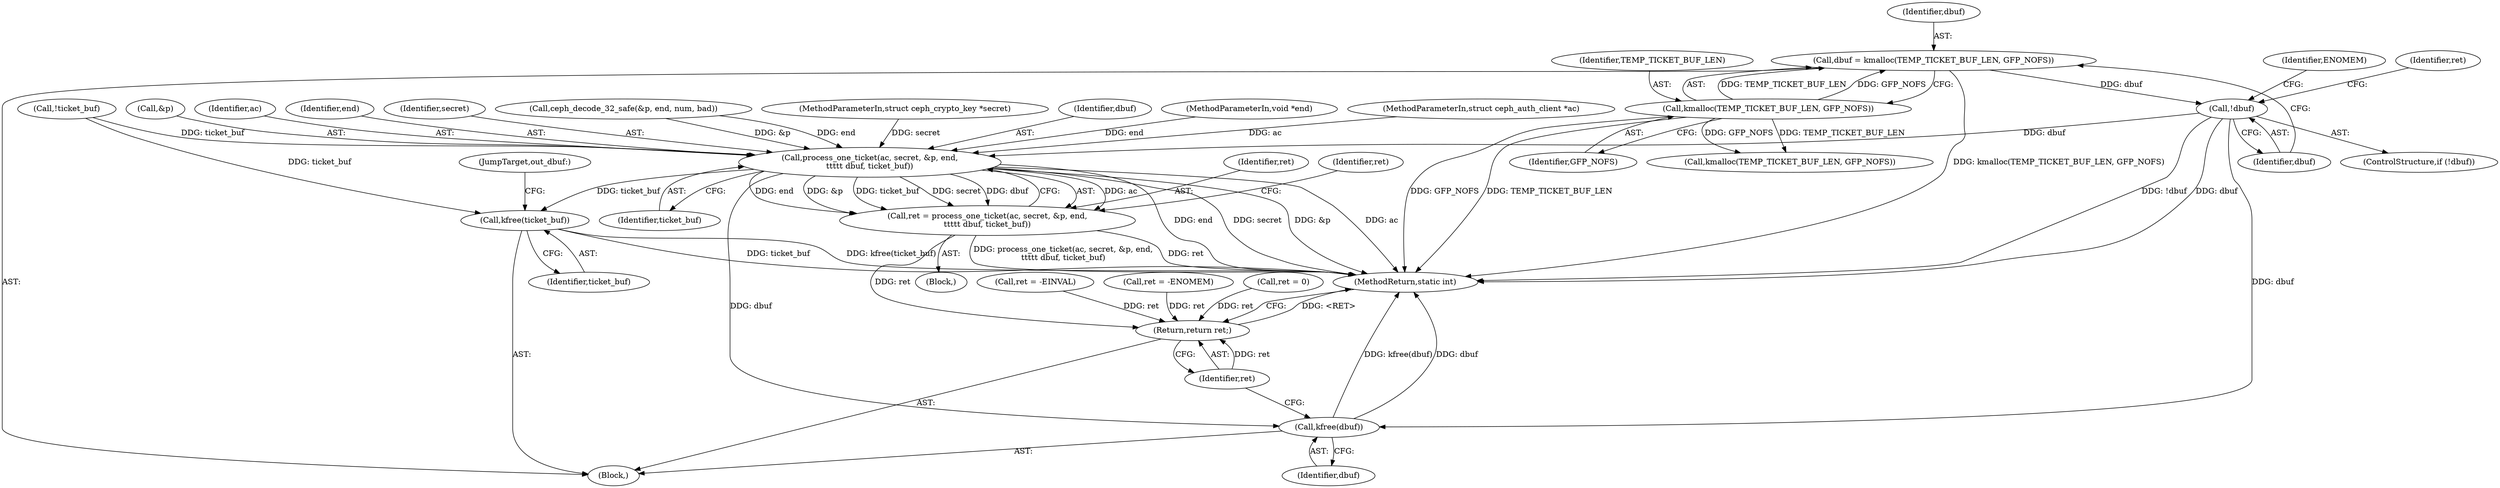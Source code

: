 digraph "0_linux_c27a3e4d667fdcad3db7b104f75659478e0c68d8_0@pointer" {
"1000115" [label="(Call,dbuf = kmalloc(TEMP_TICKET_BUF_LEN, GFP_NOFS))"];
"1000117" [label="(Call,kmalloc(TEMP_TICKET_BUF_LEN, GFP_NOFS))"];
"1000121" [label="(Call,!dbuf)"];
"1000167" [label="(Call,process_one_ticket(ac, secret, &p, end,\n\t\t\t\t\t dbuf, ticket_buf))"];
"1000165" [label="(Call,ret = process_one_ticket(ac, secret, &p, end,\n\t\t\t\t\t dbuf, ticket_buf))"];
"1000187" [label="(Return,return ret;)"];
"1000182" [label="(Call,kfree(ticket_buf))"];
"1000185" [label="(Call,kfree(dbuf))"];
"1000122" [label="(Identifier,dbuf)"];
"1000117" [label="(Call,kmalloc(TEMP_TICKET_BUF_LEN, GFP_NOFS))"];
"1000186" [label="(Identifier,dbuf)"];
"1000116" [label="(Identifier,dbuf)"];
"1000118" [label="(Identifier,TEMP_TICKET_BUF_LEN)"];
"1000105" [label="(Block,)"];
"1000184" [label="(JumpTarget,out_dbuf:)"];
"1000176" [label="(Identifier,ret)"];
"1000169" [label="(Identifier,secret)"];
"1000119" [label="(Identifier,GFP_NOFS)"];
"1000136" [label="(Call,!ticket_buf)"];
"1000166" [label="(Identifier,ret)"];
"1000121" [label="(Call,!dbuf)"];
"1000183" [label="(Identifier,ticket_buf)"];
"1000120" [label="(ControlStructure,if (!dbuf))"];
"1000190" [label="(Call,ret = -EINVAL)"];
"1000102" [label="(MethodParameterIn,struct ceph_crypto_key *secret)"];
"1000174" [label="(Identifier,ticket_buf)"];
"1000165" [label="(Call,ret = process_one_ticket(ac, secret, &p, end,\n\t\t\t\t\t dbuf, ticket_buf))"];
"1000185" [label="(Call,kfree(dbuf))"];
"1000125" [label="(Identifier,ENOMEM)"];
"1000182" [label="(Call,kfree(ticket_buf))"];
"1000173" [label="(Identifier,dbuf)"];
"1000167" [label="(Call,process_one_ticket(ac, secret, &p, end,\n\t\t\t\t\t dbuf, ticket_buf))"];
"1000104" [label="(MethodParameterIn,void *end)"];
"1000195" [label="(MethodReturn,static int)"];
"1000101" [label="(MethodParameterIn,struct ceph_auth_client *ac)"];
"1000152" [label="(Call,ceph_decode_32_safe(&p, end, num, bad))"];
"1000170" [label="(Call,&p)"];
"1000126" [label="(Call,ret = -ENOMEM)"];
"1000178" [label="(Call,ret = 0)"];
"1000115" [label="(Call,dbuf = kmalloc(TEMP_TICKET_BUF_LEN, GFP_NOFS))"];
"1000187" [label="(Return,return ret;)"];
"1000127" [label="(Identifier,ret)"];
"1000168" [label="(Identifier,ac)"];
"1000188" [label="(Identifier,ret)"];
"1000132" [label="(Call,kmalloc(TEMP_TICKET_BUF_LEN, GFP_NOFS))"];
"1000164" [label="(Block,)"];
"1000172" [label="(Identifier,end)"];
"1000115" -> "1000105"  [label="AST: "];
"1000115" -> "1000117"  [label="CFG: "];
"1000116" -> "1000115"  [label="AST: "];
"1000117" -> "1000115"  [label="AST: "];
"1000122" -> "1000115"  [label="CFG: "];
"1000115" -> "1000195"  [label="DDG: kmalloc(TEMP_TICKET_BUF_LEN, GFP_NOFS)"];
"1000117" -> "1000115"  [label="DDG: TEMP_TICKET_BUF_LEN"];
"1000117" -> "1000115"  [label="DDG: GFP_NOFS"];
"1000115" -> "1000121"  [label="DDG: dbuf"];
"1000117" -> "1000119"  [label="CFG: "];
"1000118" -> "1000117"  [label="AST: "];
"1000119" -> "1000117"  [label="AST: "];
"1000117" -> "1000195"  [label="DDG: TEMP_TICKET_BUF_LEN"];
"1000117" -> "1000195"  [label="DDG: GFP_NOFS"];
"1000117" -> "1000132"  [label="DDG: TEMP_TICKET_BUF_LEN"];
"1000117" -> "1000132"  [label="DDG: GFP_NOFS"];
"1000121" -> "1000120"  [label="AST: "];
"1000121" -> "1000122"  [label="CFG: "];
"1000122" -> "1000121"  [label="AST: "];
"1000125" -> "1000121"  [label="CFG: "];
"1000127" -> "1000121"  [label="CFG: "];
"1000121" -> "1000195"  [label="DDG: !dbuf"];
"1000121" -> "1000195"  [label="DDG: dbuf"];
"1000121" -> "1000167"  [label="DDG: dbuf"];
"1000121" -> "1000185"  [label="DDG: dbuf"];
"1000167" -> "1000165"  [label="AST: "];
"1000167" -> "1000174"  [label="CFG: "];
"1000168" -> "1000167"  [label="AST: "];
"1000169" -> "1000167"  [label="AST: "];
"1000170" -> "1000167"  [label="AST: "];
"1000172" -> "1000167"  [label="AST: "];
"1000173" -> "1000167"  [label="AST: "];
"1000174" -> "1000167"  [label="AST: "];
"1000165" -> "1000167"  [label="CFG: "];
"1000167" -> "1000195"  [label="DDG: ac"];
"1000167" -> "1000195"  [label="DDG: end"];
"1000167" -> "1000195"  [label="DDG: secret"];
"1000167" -> "1000195"  [label="DDG: &p"];
"1000167" -> "1000165"  [label="DDG: ac"];
"1000167" -> "1000165"  [label="DDG: end"];
"1000167" -> "1000165"  [label="DDG: &p"];
"1000167" -> "1000165"  [label="DDG: ticket_buf"];
"1000167" -> "1000165"  [label="DDG: secret"];
"1000167" -> "1000165"  [label="DDG: dbuf"];
"1000101" -> "1000167"  [label="DDG: ac"];
"1000102" -> "1000167"  [label="DDG: secret"];
"1000152" -> "1000167"  [label="DDG: &p"];
"1000152" -> "1000167"  [label="DDG: end"];
"1000104" -> "1000167"  [label="DDG: end"];
"1000136" -> "1000167"  [label="DDG: ticket_buf"];
"1000167" -> "1000182"  [label="DDG: ticket_buf"];
"1000167" -> "1000185"  [label="DDG: dbuf"];
"1000165" -> "1000164"  [label="AST: "];
"1000166" -> "1000165"  [label="AST: "];
"1000176" -> "1000165"  [label="CFG: "];
"1000165" -> "1000195"  [label="DDG: ret"];
"1000165" -> "1000195"  [label="DDG: process_one_ticket(ac, secret, &p, end,\n\t\t\t\t\t dbuf, ticket_buf)"];
"1000165" -> "1000187"  [label="DDG: ret"];
"1000187" -> "1000105"  [label="AST: "];
"1000187" -> "1000188"  [label="CFG: "];
"1000188" -> "1000187"  [label="AST: "];
"1000195" -> "1000187"  [label="CFG: "];
"1000187" -> "1000195"  [label="DDG: <RET>"];
"1000188" -> "1000187"  [label="DDG: ret"];
"1000178" -> "1000187"  [label="DDG: ret"];
"1000190" -> "1000187"  [label="DDG: ret"];
"1000126" -> "1000187"  [label="DDG: ret"];
"1000182" -> "1000105"  [label="AST: "];
"1000182" -> "1000183"  [label="CFG: "];
"1000183" -> "1000182"  [label="AST: "];
"1000184" -> "1000182"  [label="CFG: "];
"1000182" -> "1000195"  [label="DDG: kfree(ticket_buf)"];
"1000182" -> "1000195"  [label="DDG: ticket_buf"];
"1000136" -> "1000182"  [label="DDG: ticket_buf"];
"1000185" -> "1000105"  [label="AST: "];
"1000185" -> "1000186"  [label="CFG: "];
"1000186" -> "1000185"  [label="AST: "];
"1000188" -> "1000185"  [label="CFG: "];
"1000185" -> "1000195"  [label="DDG: kfree(dbuf)"];
"1000185" -> "1000195"  [label="DDG: dbuf"];
}
